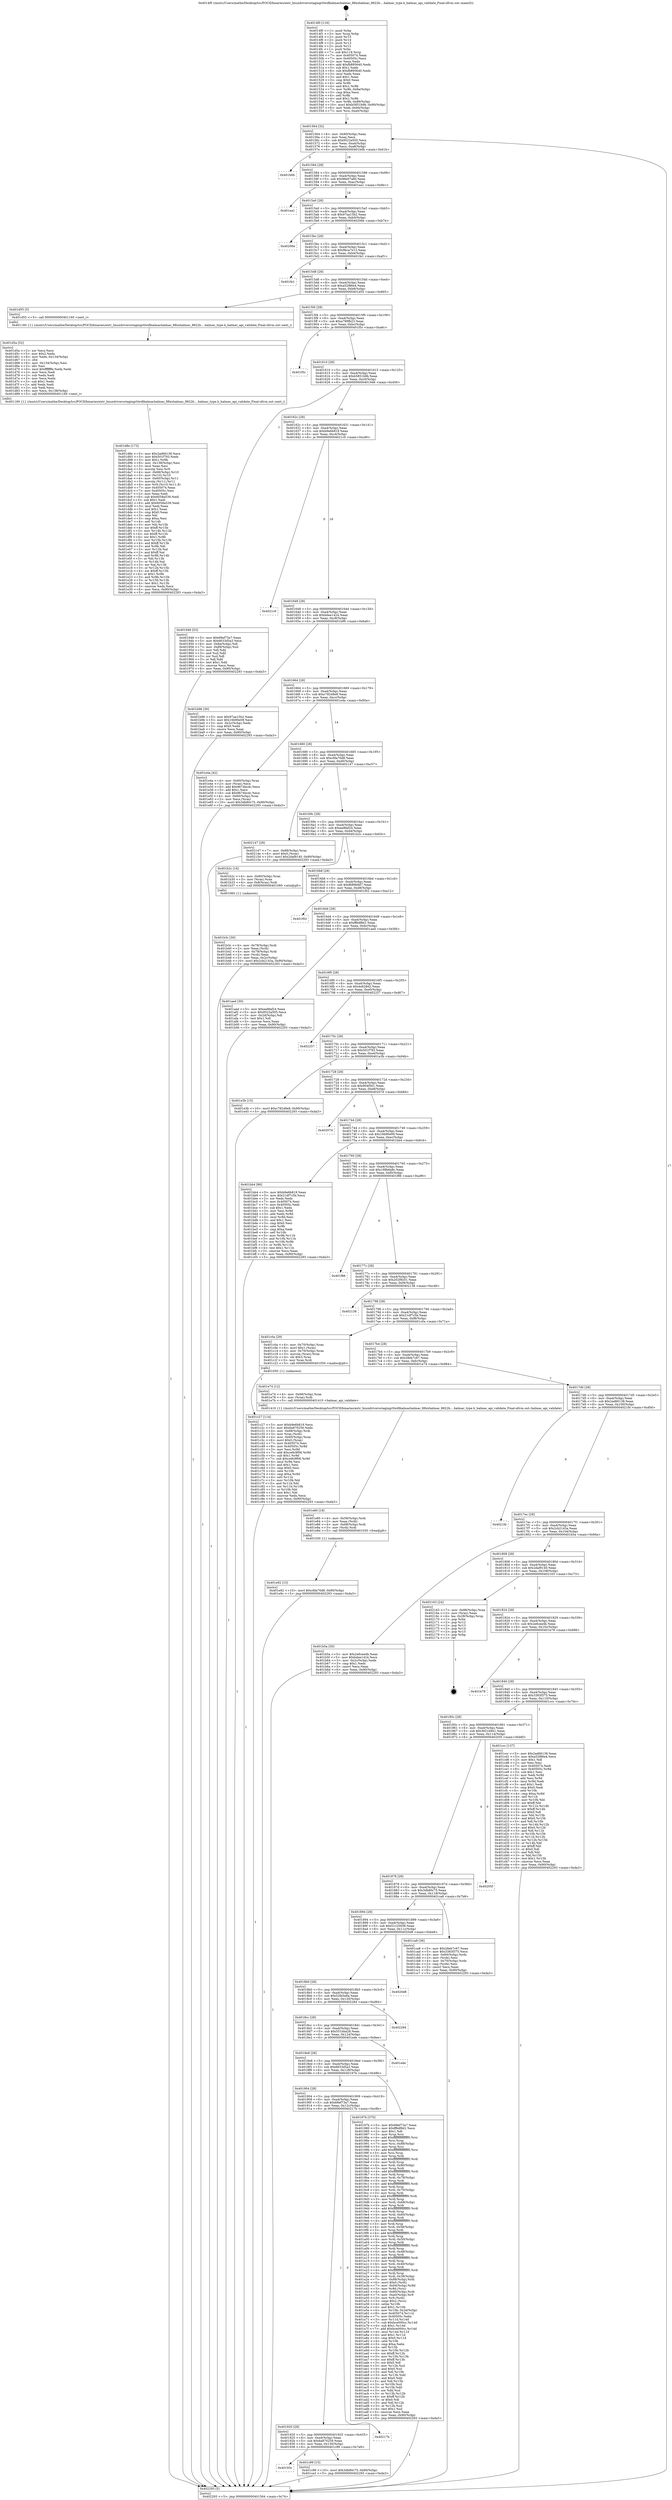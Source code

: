 digraph "0x4014f0" {
  label = "0x4014f0 (/mnt/c/Users/mathe/Desktop/tcc/POCII/binaries/extr_linuxdriversstagingrtlwifihalmachalmac_88xxhalmac_8822b....halmac_type.h_halmac_api_validate_Final-ollvm.out::main(0))"
  labelloc = "t"
  node[shape=record]

  Entry [label="",width=0.3,height=0.3,shape=circle,fillcolor=black,style=filled]
  "0x401564" [label="{
     0x401564 [32]\l
     | [instrs]\l
     &nbsp;&nbsp;0x401564 \<+6\>: mov -0x90(%rbp),%eax\l
     &nbsp;&nbsp;0x40156a \<+2\>: mov %eax,%ecx\l
     &nbsp;&nbsp;0x40156c \<+6\>: sub $0x9522a505,%ecx\l
     &nbsp;&nbsp;0x401572 \<+6\>: mov %eax,-0xa4(%rbp)\l
     &nbsp;&nbsp;0x401578 \<+6\>: mov %ecx,-0xa8(%rbp)\l
     &nbsp;&nbsp;0x40157e \<+6\>: je 0000000000401b0b \<main+0x61b\>\l
  }"]
  "0x401b0b" [label="{
     0x401b0b\l
  }", style=dashed]
  "0x401584" [label="{
     0x401584 [28]\l
     | [instrs]\l
     &nbsp;&nbsp;0x401584 \<+5\>: jmp 0000000000401589 \<main+0x99\>\l
     &nbsp;&nbsp;0x401589 \<+6\>: mov -0xa4(%rbp),%eax\l
     &nbsp;&nbsp;0x40158f \<+5\>: sub $0x96e07a60,%eax\l
     &nbsp;&nbsp;0x401594 \<+6\>: mov %eax,-0xac(%rbp)\l
     &nbsp;&nbsp;0x40159a \<+6\>: je 0000000000401ea1 \<main+0x9b1\>\l
  }"]
  Exit [label="",width=0.3,height=0.3,shape=circle,fillcolor=black,style=filled,peripheries=2]
  "0x401ea1" [label="{
     0x401ea1\l
  }", style=dashed]
  "0x4015a0" [label="{
     0x4015a0 [28]\l
     | [instrs]\l
     &nbsp;&nbsp;0x4015a0 \<+5\>: jmp 00000000004015a5 \<main+0xb5\>\l
     &nbsp;&nbsp;0x4015a5 \<+6\>: mov -0xa4(%rbp),%eax\l
     &nbsp;&nbsp;0x4015ab \<+5\>: sub $0x97aa15b2,%eax\l
     &nbsp;&nbsp;0x4015b0 \<+6\>: mov %eax,-0xb0(%rbp)\l
     &nbsp;&nbsp;0x4015b6 \<+6\>: je 000000000040206e \<main+0xb7e\>\l
  }"]
  "0x401e92" [label="{
     0x401e92 [15]\l
     | [instrs]\l
     &nbsp;&nbsp;0x401e92 \<+10\>: movl $0xcfda76d8,-0x90(%rbp)\l
     &nbsp;&nbsp;0x401e9c \<+5\>: jmp 0000000000402293 \<main+0xda3\>\l
  }"]
  "0x40206e" [label="{
     0x40206e\l
  }", style=dashed]
  "0x4015bc" [label="{
     0x4015bc [28]\l
     | [instrs]\l
     &nbsp;&nbsp;0x4015bc \<+5\>: jmp 00000000004015c1 \<main+0xd1\>\l
     &nbsp;&nbsp;0x4015c1 \<+6\>: mov -0xa4(%rbp),%eax\l
     &nbsp;&nbsp;0x4015c7 \<+5\>: sub $0x9bca7e13,%eax\l
     &nbsp;&nbsp;0x4015cc \<+6\>: mov %eax,-0xb4(%rbp)\l
     &nbsp;&nbsp;0x4015d2 \<+6\>: je 0000000000401fe1 \<main+0xaf1\>\l
  }"]
  "0x401e80" [label="{
     0x401e80 [18]\l
     | [instrs]\l
     &nbsp;&nbsp;0x401e80 \<+4\>: mov -0x58(%rbp),%rdi\l
     &nbsp;&nbsp;0x401e84 \<+2\>: mov %eax,(%rdi)\l
     &nbsp;&nbsp;0x401e86 \<+4\>: mov -0x68(%rbp),%rdi\l
     &nbsp;&nbsp;0x401e8a \<+3\>: mov (%rdi),%rdi\l
     &nbsp;&nbsp;0x401e8d \<+5\>: call 0000000000401030 \<free@plt\>\l
     | [calls]\l
     &nbsp;&nbsp;0x401030 \{1\} (unknown)\l
  }"]
  "0x401fe1" [label="{
     0x401fe1\l
  }", style=dashed]
  "0x4015d8" [label="{
     0x4015d8 [28]\l
     | [instrs]\l
     &nbsp;&nbsp;0x4015d8 \<+5\>: jmp 00000000004015dd \<main+0xed\>\l
     &nbsp;&nbsp;0x4015dd \<+6\>: mov -0xa4(%rbp),%eax\l
     &nbsp;&nbsp;0x4015e3 \<+5\>: sub $0xa52f86e4,%eax\l
     &nbsp;&nbsp;0x4015e8 \<+6\>: mov %eax,-0xb8(%rbp)\l
     &nbsp;&nbsp;0x4015ee \<+6\>: je 0000000000401d55 \<main+0x865\>\l
  }"]
  "0x401d8e" [label="{
     0x401d8e [173]\l
     | [instrs]\l
     &nbsp;&nbsp;0x401d8e \<+5\>: mov $0x2ad66138,%ecx\l
     &nbsp;&nbsp;0x401d93 \<+5\>: mov $0x501f793,%edx\l
     &nbsp;&nbsp;0x401d98 \<+3\>: mov $0x1,%r8b\l
     &nbsp;&nbsp;0x401d9b \<+6\>: mov -0x138(%rbp),%esi\l
     &nbsp;&nbsp;0x401da1 \<+3\>: imul %eax,%esi\l
     &nbsp;&nbsp;0x401da4 \<+3\>: movslq %esi,%r9\l
     &nbsp;&nbsp;0x401da7 \<+4\>: mov -0x68(%rbp),%r10\l
     &nbsp;&nbsp;0x401dab \<+3\>: mov (%r10),%r10\l
     &nbsp;&nbsp;0x401dae \<+4\>: mov -0x60(%rbp),%r11\l
     &nbsp;&nbsp;0x401db2 \<+3\>: movslq (%r11),%r11\l
     &nbsp;&nbsp;0x401db5 \<+4\>: mov %r9,(%r10,%r11,8)\l
     &nbsp;&nbsp;0x401db9 \<+7\>: mov 0x405074,%eax\l
     &nbsp;&nbsp;0x401dc0 \<+7\>: mov 0x40505c,%esi\l
     &nbsp;&nbsp;0x401dc7 \<+2\>: mov %eax,%edi\l
     &nbsp;&nbsp;0x401dc9 \<+6\>: sub $0x6058a539,%edi\l
     &nbsp;&nbsp;0x401dcf \<+3\>: sub $0x1,%edi\l
     &nbsp;&nbsp;0x401dd2 \<+6\>: add $0x6058a539,%edi\l
     &nbsp;&nbsp;0x401dd8 \<+3\>: imul %edi,%eax\l
     &nbsp;&nbsp;0x401ddb \<+3\>: and $0x1,%eax\l
     &nbsp;&nbsp;0x401dde \<+3\>: cmp $0x0,%eax\l
     &nbsp;&nbsp;0x401de1 \<+3\>: sete %bl\l
     &nbsp;&nbsp;0x401de4 \<+3\>: cmp $0xa,%esi\l
     &nbsp;&nbsp;0x401de7 \<+4\>: setl %r14b\l
     &nbsp;&nbsp;0x401deb \<+3\>: mov %bl,%r15b\l
     &nbsp;&nbsp;0x401dee \<+4\>: xor $0xff,%r15b\l
     &nbsp;&nbsp;0x401df2 \<+3\>: mov %r14b,%r12b\l
     &nbsp;&nbsp;0x401df5 \<+4\>: xor $0xff,%r12b\l
     &nbsp;&nbsp;0x401df9 \<+4\>: xor $0x1,%r8b\l
     &nbsp;&nbsp;0x401dfd \<+3\>: mov %r15b,%r13b\l
     &nbsp;&nbsp;0x401e00 \<+4\>: and $0xff,%r13b\l
     &nbsp;&nbsp;0x401e04 \<+3\>: and %r8b,%bl\l
     &nbsp;&nbsp;0x401e07 \<+3\>: mov %r12b,%al\l
     &nbsp;&nbsp;0x401e0a \<+2\>: and $0xff,%al\l
     &nbsp;&nbsp;0x401e0c \<+3\>: and %r8b,%r14b\l
     &nbsp;&nbsp;0x401e0f \<+3\>: or %bl,%r13b\l
     &nbsp;&nbsp;0x401e12 \<+3\>: or %r14b,%al\l
     &nbsp;&nbsp;0x401e15 \<+3\>: xor %al,%r13b\l
     &nbsp;&nbsp;0x401e18 \<+3\>: or %r12b,%r15b\l
     &nbsp;&nbsp;0x401e1b \<+4\>: xor $0xff,%r15b\l
     &nbsp;&nbsp;0x401e1f \<+4\>: or $0x1,%r8b\l
     &nbsp;&nbsp;0x401e23 \<+3\>: and %r8b,%r15b\l
     &nbsp;&nbsp;0x401e26 \<+3\>: or %r15b,%r13b\l
     &nbsp;&nbsp;0x401e29 \<+4\>: test $0x1,%r13b\l
     &nbsp;&nbsp;0x401e2d \<+3\>: cmovne %edx,%ecx\l
     &nbsp;&nbsp;0x401e30 \<+6\>: mov %ecx,-0x90(%rbp)\l
     &nbsp;&nbsp;0x401e36 \<+5\>: jmp 0000000000402293 \<main+0xda3\>\l
  }"]
  "0x401d55" [label="{
     0x401d55 [5]\l
     | [instrs]\l
     &nbsp;&nbsp;0x401d55 \<+5\>: call 0000000000401160 \<next_i\>\l
     | [calls]\l
     &nbsp;&nbsp;0x401160 \{1\} (/mnt/c/Users/mathe/Desktop/tcc/POCII/binaries/extr_linuxdriversstagingrtlwifihalmachalmac_88xxhalmac_8822b....halmac_type.h_halmac_api_validate_Final-ollvm.out::next_i)\l
  }"]
  "0x4015f4" [label="{
     0x4015f4 [28]\l
     | [instrs]\l
     &nbsp;&nbsp;0x4015f4 \<+5\>: jmp 00000000004015f9 \<main+0x109\>\l
     &nbsp;&nbsp;0x4015f9 \<+6\>: mov -0xa4(%rbp),%eax\l
     &nbsp;&nbsp;0x4015ff \<+5\>: sub $0xa799fb23,%eax\l
     &nbsp;&nbsp;0x401604 \<+6\>: mov %eax,-0xbc(%rbp)\l
     &nbsp;&nbsp;0x40160a \<+6\>: je 0000000000401f5c \<main+0xa6c\>\l
  }"]
  "0x401d5a" [label="{
     0x401d5a [52]\l
     | [instrs]\l
     &nbsp;&nbsp;0x401d5a \<+2\>: xor %ecx,%ecx\l
     &nbsp;&nbsp;0x401d5c \<+5\>: mov $0x2,%edx\l
     &nbsp;&nbsp;0x401d61 \<+6\>: mov %edx,-0x134(%rbp)\l
     &nbsp;&nbsp;0x401d67 \<+1\>: cltd\l
     &nbsp;&nbsp;0x401d68 \<+6\>: mov -0x134(%rbp),%esi\l
     &nbsp;&nbsp;0x401d6e \<+2\>: idiv %esi\l
     &nbsp;&nbsp;0x401d70 \<+6\>: imul $0xfffffffe,%edx,%edx\l
     &nbsp;&nbsp;0x401d76 \<+2\>: mov %ecx,%edi\l
     &nbsp;&nbsp;0x401d78 \<+2\>: sub %edx,%edi\l
     &nbsp;&nbsp;0x401d7a \<+2\>: mov %ecx,%edx\l
     &nbsp;&nbsp;0x401d7c \<+3\>: sub $0x1,%edx\l
     &nbsp;&nbsp;0x401d7f \<+2\>: add %edx,%edi\l
     &nbsp;&nbsp;0x401d81 \<+2\>: sub %edi,%ecx\l
     &nbsp;&nbsp;0x401d83 \<+6\>: mov %ecx,-0x138(%rbp)\l
     &nbsp;&nbsp;0x401d89 \<+5\>: call 0000000000401160 \<next_i\>\l
     | [calls]\l
     &nbsp;&nbsp;0x401160 \{1\} (/mnt/c/Users/mathe/Desktop/tcc/POCII/binaries/extr_linuxdriversstagingrtlwifihalmachalmac_88xxhalmac_8822b....halmac_type.h_halmac_api_validate_Final-ollvm.out::next_i)\l
  }"]
  "0x401f5c" [label="{
     0x401f5c\l
  }", style=dashed]
  "0x401610" [label="{
     0x401610 [28]\l
     | [instrs]\l
     &nbsp;&nbsp;0x401610 \<+5\>: jmp 0000000000401615 \<main+0x125\>\l
     &nbsp;&nbsp;0x401615 \<+6\>: mov -0xa4(%rbp),%eax\l
     &nbsp;&nbsp;0x40161b \<+5\>: sub $0xb5851b9b,%eax\l
     &nbsp;&nbsp;0x401620 \<+6\>: mov %eax,-0xc0(%rbp)\l
     &nbsp;&nbsp;0x401626 \<+6\>: je 0000000000401946 \<main+0x456\>\l
  }"]
  "0x40193c" [label="{
     0x40193c\l
  }", style=dashed]
  "0x401946" [label="{
     0x401946 [53]\l
     | [instrs]\l
     &nbsp;&nbsp;0x401946 \<+5\>: mov $0x68ef73a7,%eax\l
     &nbsp;&nbsp;0x40194b \<+5\>: mov $0x6633d5a3,%ecx\l
     &nbsp;&nbsp;0x401950 \<+6\>: mov -0x8a(%rbp),%dl\l
     &nbsp;&nbsp;0x401956 \<+7\>: mov -0x89(%rbp),%sil\l
     &nbsp;&nbsp;0x40195d \<+3\>: mov %dl,%dil\l
     &nbsp;&nbsp;0x401960 \<+3\>: and %sil,%dil\l
     &nbsp;&nbsp;0x401963 \<+3\>: xor %sil,%dl\l
     &nbsp;&nbsp;0x401966 \<+3\>: or %dl,%dil\l
     &nbsp;&nbsp;0x401969 \<+4\>: test $0x1,%dil\l
     &nbsp;&nbsp;0x40196d \<+3\>: cmovne %ecx,%eax\l
     &nbsp;&nbsp;0x401970 \<+6\>: mov %eax,-0x90(%rbp)\l
     &nbsp;&nbsp;0x401976 \<+5\>: jmp 0000000000402293 \<main+0xda3\>\l
  }"]
  "0x40162c" [label="{
     0x40162c [28]\l
     | [instrs]\l
     &nbsp;&nbsp;0x40162c \<+5\>: jmp 0000000000401631 \<main+0x141\>\l
     &nbsp;&nbsp;0x401631 \<+6\>: mov -0xa4(%rbp),%eax\l
     &nbsp;&nbsp;0x401637 \<+5\>: sub $0xb9e6b819,%eax\l
     &nbsp;&nbsp;0x40163c \<+6\>: mov %eax,-0xc4(%rbp)\l
     &nbsp;&nbsp;0x401642 \<+6\>: je 00000000004021c0 \<main+0xcd0\>\l
  }"]
  "0x402293" [label="{
     0x402293 [5]\l
     | [instrs]\l
     &nbsp;&nbsp;0x402293 \<+5\>: jmp 0000000000401564 \<main+0x74\>\l
  }"]
  "0x4014f0" [label="{
     0x4014f0 [116]\l
     | [instrs]\l
     &nbsp;&nbsp;0x4014f0 \<+1\>: push %rbp\l
     &nbsp;&nbsp;0x4014f1 \<+3\>: mov %rsp,%rbp\l
     &nbsp;&nbsp;0x4014f4 \<+2\>: push %r15\l
     &nbsp;&nbsp;0x4014f6 \<+2\>: push %r14\l
     &nbsp;&nbsp;0x4014f8 \<+2\>: push %r13\l
     &nbsp;&nbsp;0x4014fa \<+2\>: push %r12\l
     &nbsp;&nbsp;0x4014fc \<+1\>: push %rbx\l
     &nbsp;&nbsp;0x4014fd \<+7\>: sub $0x118,%rsp\l
     &nbsp;&nbsp;0x401504 \<+7\>: mov 0x405074,%eax\l
     &nbsp;&nbsp;0x40150b \<+7\>: mov 0x40505c,%ecx\l
     &nbsp;&nbsp;0x401512 \<+2\>: mov %eax,%edx\l
     &nbsp;&nbsp;0x401514 \<+6\>: add $0xfb895640,%edx\l
     &nbsp;&nbsp;0x40151a \<+3\>: sub $0x1,%edx\l
     &nbsp;&nbsp;0x40151d \<+6\>: sub $0xfb895640,%edx\l
     &nbsp;&nbsp;0x401523 \<+3\>: imul %edx,%eax\l
     &nbsp;&nbsp;0x401526 \<+3\>: and $0x1,%eax\l
     &nbsp;&nbsp;0x401529 \<+3\>: cmp $0x0,%eax\l
     &nbsp;&nbsp;0x40152c \<+4\>: sete %r8b\l
     &nbsp;&nbsp;0x401530 \<+4\>: and $0x1,%r8b\l
     &nbsp;&nbsp;0x401534 \<+7\>: mov %r8b,-0x8a(%rbp)\l
     &nbsp;&nbsp;0x40153b \<+3\>: cmp $0xa,%ecx\l
     &nbsp;&nbsp;0x40153e \<+4\>: setl %r8b\l
     &nbsp;&nbsp;0x401542 \<+4\>: and $0x1,%r8b\l
     &nbsp;&nbsp;0x401546 \<+7\>: mov %r8b,-0x89(%rbp)\l
     &nbsp;&nbsp;0x40154d \<+10\>: movl $0xb5851b9b,-0x90(%rbp)\l
     &nbsp;&nbsp;0x401557 \<+6\>: mov %edi,-0x94(%rbp)\l
     &nbsp;&nbsp;0x40155d \<+7\>: mov %rsi,-0xa0(%rbp)\l
  }"]
  "0x401c99" [label="{
     0x401c99 [15]\l
     | [instrs]\l
     &nbsp;&nbsp;0x401c99 \<+10\>: movl $0x3db80c75,-0x90(%rbp)\l
     &nbsp;&nbsp;0x401ca3 \<+5\>: jmp 0000000000402293 \<main+0xda3\>\l
  }"]
  "0x4021c0" [label="{
     0x4021c0\l
  }", style=dashed]
  "0x401648" [label="{
     0x401648 [28]\l
     | [instrs]\l
     &nbsp;&nbsp;0x401648 \<+5\>: jmp 000000000040164d \<main+0x15d\>\l
     &nbsp;&nbsp;0x40164d \<+6\>: mov -0xa4(%rbp),%eax\l
     &nbsp;&nbsp;0x401653 \<+5\>: sub $0xbdee1424,%eax\l
     &nbsp;&nbsp;0x401658 \<+6\>: mov %eax,-0xc8(%rbp)\l
     &nbsp;&nbsp;0x40165e \<+6\>: je 0000000000401b96 \<main+0x6a6\>\l
  }"]
  "0x401920" [label="{
     0x401920 [28]\l
     | [instrs]\l
     &nbsp;&nbsp;0x401920 \<+5\>: jmp 0000000000401925 \<main+0x435\>\l
     &nbsp;&nbsp;0x401925 \<+6\>: mov -0xa4(%rbp),%eax\l
     &nbsp;&nbsp;0x40192b \<+5\>: sub $0x6a870259,%eax\l
     &nbsp;&nbsp;0x401930 \<+6\>: mov %eax,-0x130(%rbp)\l
     &nbsp;&nbsp;0x401936 \<+6\>: je 0000000000401c99 \<main+0x7a9\>\l
  }"]
  "0x401b96" [label="{
     0x401b96 [30]\l
     | [instrs]\l
     &nbsp;&nbsp;0x401b96 \<+5\>: mov $0x97aa15b2,%eax\l
     &nbsp;&nbsp;0x401b9b \<+5\>: mov $0x16b90e09,%ecx\l
     &nbsp;&nbsp;0x401ba0 \<+3\>: mov -0x2c(%rbp),%edx\l
     &nbsp;&nbsp;0x401ba3 \<+3\>: cmp $0x0,%edx\l
     &nbsp;&nbsp;0x401ba6 \<+3\>: cmove %ecx,%eax\l
     &nbsp;&nbsp;0x401ba9 \<+6\>: mov %eax,-0x90(%rbp)\l
     &nbsp;&nbsp;0x401baf \<+5\>: jmp 0000000000402293 \<main+0xda3\>\l
  }"]
  "0x401664" [label="{
     0x401664 [28]\l
     | [instrs]\l
     &nbsp;&nbsp;0x401664 \<+5\>: jmp 0000000000401669 \<main+0x179\>\l
     &nbsp;&nbsp;0x401669 \<+6\>: mov -0xa4(%rbp),%eax\l
     &nbsp;&nbsp;0x40166f \<+5\>: sub $0xc78248e8,%eax\l
     &nbsp;&nbsp;0x401674 \<+6\>: mov %eax,-0xcc(%rbp)\l
     &nbsp;&nbsp;0x40167a \<+6\>: je 0000000000401e4a \<main+0x95a\>\l
  }"]
  "0x40217b" [label="{
     0x40217b\l
  }", style=dashed]
  "0x401e4a" [label="{
     0x401e4a [42]\l
     | [instrs]\l
     &nbsp;&nbsp;0x401e4a \<+4\>: mov -0x60(%rbp),%rax\l
     &nbsp;&nbsp;0x401e4e \<+2\>: mov (%rax),%ecx\l
     &nbsp;&nbsp;0x401e50 \<+6\>: add $0x9674bcdc,%ecx\l
     &nbsp;&nbsp;0x401e56 \<+3\>: add $0x1,%ecx\l
     &nbsp;&nbsp;0x401e59 \<+6\>: sub $0x9674bcdc,%ecx\l
     &nbsp;&nbsp;0x401e5f \<+4\>: mov -0x60(%rbp),%rax\l
     &nbsp;&nbsp;0x401e63 \<+2\>: mov %ecx,(%rax)\l
     &nbsp;&nbsp;0x401e65 \<+10\>: movl $0x3db80c75,-0x90(%rbp)\l
     &nbsp;&nbsp;0x401e6f \<+5\>: jmp 0000000000402293 \<main+0xda3\>\l
  }"]
  "0x401680" [label="{
     0x401680 [28]\l
     | [instrs]\l
     &nbsp;&nbsp;0x401680 \<+5\>: jmp 0000000000401685 \<main+0x195\>\l
     &nbsp;&nbsp;0x401685 \<+6\>: mov -0xa4(%rbp),%eax\l
     &nbsp;&nbsp;0x40168b \<+5\>: sub $0xcfda76d8,%eax\l
     &nbsp;&nbsp;0x401690 \<+6\>: mov %eax,-0xd0(%rbp)\l
     &nbsp;&nbsp;0x401696 \<+6\>: je 0000000000402147 \<main+0xc57\>\l
  }"]
  "0x401c27" [label="{
     0x401c27 [114]\l
     | [instrs]\l
     &nbsp;&nbsp;0x401c27 \<+5\>: mov $0xb9e6b819,%ecx\l
     &nbsp;&nbsp;0x401c2c \<+5\>: mov $0x6a870259,%edx\l
     &nbsp;&nbsp;0x401c31 \<+4\>: mov -0x68(%rbp),%rdi\l
     &nbsp;&nbsp;0x401c35 \<+3\>: mov %rax,(%rdi)\l
     &nbsp;&nbsp;0x401c38 \<+4\>: mov -0x60(%rbp),%rax\l
     &nbsp;&nbsp;0x401c3c \<+6\>: movl $0x0,(%rax)\l
     &nbsp;&nbsp;0x401c42 \<+7\>: mov 0x405074,%esi\l
     &nbsp;&nbsp;0x401c49 \<+8\>: mov 0x40505c,%r8d\l
     &nbsp;&nbsp;0x401c51 \<+3\>: mov %esi,%r9d\l
     &nbsp;&nbsp;0x401c54 \<+7\>: add $0xce9c9f06,%r9d\l
     &nbsp;&nbsp;0x401c5b \<+4\>: sub $0x1,%r9d\l
     &nbsp;&nbsp;0x401c5f \<+7\>: sub $0xce9c9f06,%r9d\l
     &nbsp;&nbsp;0x401c66 \<+4\>: imul %r9d,%esi\l
     &nbsp;&nbsp;0x401c6a \<+3\>: and $0x1,%esi\l
     &nbsp;&nbsp;0x401c6d \<+3\>: cmp $0x0,%esi\l
     &nbsp;&nbsp;0x401c70 \<+4\>: sete %r10b\l
     &nbsp;&nbsp;0x401c74 \<+4\>: cmp $0xa,%r8d\l
     &nbsp;&nbsp;0x401c78 \<+4\>: setl %r11b\l
     &nbsp;&nbsp;0x401c7c \<+3\>: mov %r10b,%bl\l
     &nbsp;&nbsp;0x401c7f \<+3\>: and %r11b,%bl\l
     &nbsp;&nbsp;0x401c82 \<+3\>: xor %r11b,%r10b\l
     &nbsp;&nbsp;0x401c85 \<+3\>: or %r10b,%bl\l
     &nbsp;&nbsp;0x401c88 \<+3\>: test $0x1,%bl\l
     &nbsp;&nbsp;0x401c8b \<+3\>: cmovne %edx,%ecx\l
     &nbsp;&nbsp;0x401c8e \<+6\>: mov %ecx,-0x90(%rbp)\l
     &nbsp;&nbsp;0x401c94 \<+5\>: jmp 0000000000402293 \<main+0xda3\>\l
  }"]
  "0x402147" [label="{
     0x402147 [28]\l
     | [instrs]\l
     &nbsp;&nbsp;0x402147 \<+7\>: mov -0x88(%rbp),%rax\l
     &nbsp;&nbsp;0x40214e \<+6\>: movl $0x0,(%rax)\l
     &nbsp;&nbsp;0x402154 \<+10\>: movl $0x2daf9140,-0x90(%rbp)\l
     &nbsp;&nbsp;0x40215e \<+5\>: jmp 0000000000402293 \<main+0xda3\>\l
  }"]
  "0x40169c" [label="{
     0x40169c [28]\l
     | [instrs]\l
     &nbsp;&nbsp;0x40169c \<+5\>: jmp 00000000004016a1 \<main+0x1b1\>\l
     &nbsp;&nbsp;0x4016a1 \<+6\>: mov -0xa4(%rbp),%eax\l
     &nbsp;&nbsp;0x4016a7 \<+5\>: sub $0xee8faf24,%eax\l
     &nbsp;&nbsp;0x4016ac \<+6\>: mov %eax,-0xd4(%rbp)\l
     &nbsp;&nbsp;0x4016b2 \<+6\>: je 0000000000401b2c \<main+0x63c\>\l
  }"]
  "0x401b3c" [label="{
     0x401b3c [30]\l
     | [instrs]\l
     &nbsp;&nbsp;0x401b3c \<+4\>: mov -0x78(%rbp),%rdi\l
     &nbsp;&nbsp;0x401b40 \<+2\>: mov %eax,(%rdi)\l
     &nbsp;&nbsp;0x401b42 \<+4\>: mov -0x78(%rbp),%rdi\l
     &nbsp;&nbsp;0x401b46 \<+2\>: mov (%rdi),%eax\l
     &nbsp;&nbsp;0x401b48 \<+3\>: mov %eax,-0x2c(%rbp)\l
     &nbsp;&nbsp;0x401b4b \<+10\>: movl $0x2cb2143a,-0x90(%rbp)\l
     &nbsp;&nbsp;0x401b55 \<+5\>: jmp 0000000000402293 \<main+0xda3\>\l
  }"]
  "0x401b2c" [label="{
     0x401b2c [16]\l
     | [instrs]\l
     &nbsp;&nbsp;0x401b2c \<+4\>: mov -0x80(%rbp),%rax\l
     &nbsp;&nbsp;0x401b30 \<+3\>: mov (%rax),%rax\l
     &nbsp;&nbsp;0x401b33 \<+4\>: mov 0x8(%rax),%rdi\l
     &nbsp;&nbsp;0x401b37 \<+5\>: call 0000000000401060 \<atoi@plt\>\l
     | [calls]\l
     &nbsp;&nbsp;0x401060 \{1\} (unknown)\l
  }"]
  "0x4016b8" [label="{
     0x4016b8 [28]\l
     | [instrs]\l
     &nbsp;&nbsp;0x4016b8 \<+5\>: jmp 00000000004016bd \<main+0x1cd\>\l
     &nbsp;&nbsp;0x4016bd \<+6\>: mov -0xa4(%rbp),%eax\l
     &nbsp;&nbsp;0x4016c3 \<+5\>: sub $0xf689b9d7,%eax\l
     &nbsp;&nbsp;0x4016c8 \<+6\>: mov %eax,-0xd8(%rbp)\l
     &nbsp;&nbsp;0x4016ce \<+6\>: je 0000000000401f02 \<main+0xa12\>\l
  }"]
  "0x401904" [label="{
     0x401904 [28]\l
     | [instrs]\l
     &nbsp;&nbsp;0x401904 \<+5\>: jmp 0000000000401909 \<main+0x419\>\l
     &nbsp;&nbsp;0x401909 \<+6\>: mov -0xa4(%rbp),%eax\l
     &nbsp;&nbsp;0x40190f \<+5\>: sub $0x68ef73a7,%eax\l
     &nbsp;&nbsp;0x401914 \<+6\>: mov %eax,-0x12c(%rbp)\l
     &nbsp;&nbsp;0x40191a \<+6\>: je 000000000040217b \<main+0xc8b\>\l
  }"]
  "0x401f02" [label="{
     0x401f02\l
  }", style=dashed]
  "0x4016d4" [label="{
     0x4016d4 [28]\l
     | [instrs]\l
     &nbsp;&nbsp;0x4016d4 \<+5\>: jmp 00000000004016d9 \<main+0x1e9\>\l
     &nbsp;&nbsp;0x4016d9 \<+6\>: mov -0xa4(%rbp),%eax\l
     &nbsp;&nbsp;0x4016df \<+5\>: sub $0xff6df8d1,%eax\l
     &nbsp;&nbsp;0x4016e4 \<+6\>: mov %eax,-0xdc(%rbp)\l
     &nbsp;&nbsp;0x4016ea \<+6\>: je 0000000000401aed \<main+0x5fd\>\l
  }"]
  "0x40197b" [label="{
     0x40197b [370]\l
     | [instrs]\l
     &nbsp;&nbsp;0x40197b \<+5\>: mov $0x68ef73a7,%eax\l
     &nbsp;&nbsp;0x401980 \<+5\>: mov $0xff6df8d1,%ecx\l
     &nbsp;&nbsp;0x401985 \<+2\>: mov $0x1,%dl\l
     &nbsp;&nbsp;0x401987 \<+3\>: mov %rsp,%rsi\l
     &nbsp;&nbsp;0x40198a \<+4\>: add $0xfffffffffffffff0,%rsi\l
     &nbsp;&nbsp;0x40198e \<+3\>: mov %rsi,%rsp\l
     &nbsp;&nbsp;0x401991 \<+7\>: mov %rsi,-0x88(%rbp)\l
     &nbsp;&nbsp;0x401998 \<+3\>: mov %rsp,%rsi\l
     &nbsp;&nbsp;0x40199b \<+4\>: add $0xfffffffffffffff0,%rsi\l
     &nbsp;&nbsp;0x40199f \<+3\>: mov %rsi,%rsp\l
     &nbsp;&nbsp;0x4019a2 \<+3\>: mov %rsp,%rdi\l
     &nbsp;&nbsp;0x4019a5 \<+4\>: add $0xfffffffffffffff0,%rdi\l
     &nbsp;&nbsp;0x4019a9 \<+3\>: mov %rdi,%rsp\l
     &nbsp;&nbsp;0x4019ac \<+4\>: mov %rdi,-0x80(%rbp)\l
     &nbsp;&nbsp;0x4019b0 \<+3\>: mov %rsp,%rdi\l
     &nbsp;&nbsp;0x4019b3 \<+4\>: add $0xfffffffffffffff0,%rdi\l
     &nbsp;&nbsp;0x4019b7 \<+3\>: mov %rdi,%rsp\l
     &nbsp;&nbsp;0x4019ba \<+4\>: mov %rdi,-0x78(%rbp)\l
     &nbsp;&nbsp;0x4019be \<+3\>: mov %rsp,%rdi\l
     &nbsp;&nbsp;0x4019c1 \<+4\>: add $0xfffffffffffffff0,%rdi\l
     &nbsp;&nbsp;0x4019c5 \<+3\>: mov %rdi,%rsp\l
     &nbsp;&nbsp;0x4019c8 \<+4\>: mov %rdi,-0x70(%rbp)\l
     &nbsp;&nbsp;0x4019cc \<+3\>: mov %rsp,%rdi\l
     &nbsp;&nbsp;0x4019cf \<+4\>: add $0xfffffffffffffff0,%rdi\l
     &nbsp;&nbsp;0x4019d3 \<+3\>: mov %rdi,%rsp\l
     &nbsp;&nbsp;0x4019d6 \<+4\>: mov %rdi,-0x68(%rbp)\l
     &nbsp;&nbsp;0x4019da \<+3\>: mov %rsp,%rdi\l
     &nbsp;&nbsp;0x4019dd \<+4\>: add $0xfffffffffffffff0,%rdi\l
     &nbsp;&nbsp;0x4019e1 \<+3\>: mov %rdi,%rsp\l
     &nbsp;&nbsp;0x4019e4 \<+4\>: mov %rdi,-0x60(%rbp)\l
     &nbsp;&nbsp;0x4019e8 \<+3\>: mov %rsp,%rdi\l
     &nbsp;&nbsp;0x4019eb \<+4\>: add $0xfffffffffffffff0,%rdi\l
     &nbsp;&nbsp;0x4019ef \<+3\>: mov %rdi,%rsp\l
     &nbsp;&nbsp;0x4019f2 \<+4\>: mov %rdi,-0x58(%rbp)\l
     &nbsp;&nbsp;0x4019f6 \<+3\>: mov %rsp,%rdi\l
     &nbsp;&nbsp;0x4019f9 \<+4\>: add $0xfffffffffffffff0,%rdi\l
     &nbsp;&nbsp;0x4019fd \<+3\>: mov %rdi,%rsp\l
     &nbsp;&nbsp;0x401a00 \<+4\>: mov %rdi,-0x50(%rbp)\l
     &nbsp;&nbsp;0x401a04 \<+3\>: mov %rsp,%rdi\l
     &nbsp;&nbsp;0x401a07 \<+4\>: add $0xfffffffffffffff0,%rdi\l
     &nbsp;&nbsp;0x401a0b \<+3\>: mov %rdi,%rsp\l
     &nbsp;&nbsp;0x401a0e \<+4\>: mov %rdi,-0x48(%rbp)\l
     &nbsp;&nbsp;0x401a12 \<+3\>: mov %rsp,%rdi\l
     &nbsp;&nbsp;0x401a15 \<+4\>: add $0xfffffffffffffff0,%rdi\l
     &nbsp;&nbsp;0x401a19 \<+3\>: mov %rdi,%rsp\l
     &nbsp;&nbsp;0x401a1c \<+4\>: mov %rdi,-0x40(%rbp)\l
     &nbsp;&nbsp;0x401a20 \<+3\>: mov %rsp,%rdi\l
     &nbsp;&nbsp;0x401a23 \<+4\>: add $0xfffffffffffffff0,%rdi\l
     &nbsp;&nbsp;0x401a27 \<+3\>: mov %rdi,%rsp\l
     &nbsp;&nbsp;0x401a2a \<+4\>: mov %rdi,-0x38(%rbp)\l
     &nbsp;&nbsp;0x401a2e \<+7\>: mov -0x88(%rbp),%rdi\l
     &nbsp;&nbsp;0x401a35 \<+6\>: movl $0x0,(%rdi)\l
     &nbsp;&nbsp;0x401a3b \<+7\>: mov -0x94(%rbp),%r8d\l
     &nbsp;&nbsp;0x401a42 \<+3\>: mov %r8d,(%rsi)\l
     &nbsp;&nbsp;0x401a45 \<+4\>: mov -0x80(%rbp),%rdi\l
     &nbsp;&nbsp;0x401a49 \<+7\>: mov -0xa0(%rbp),%r9\l
     &nbsp;&nbsp;0x401a50 \<+3\>: mov %r9,(%rdi)\l
     &nbsp;&nbsp;0x401a53 \<+3\>: cmpl $0x2,(%rsi)\l
     &nbsp;&nbsp;0x401a56 \<+4\>: setne %r10b\l
     &nbsp;&nbsp;0x401a5a \<+4\>: and $0x1,%r10b\l
     &nbsp;&nbsp;0x401a5e \<+4\>: mov %r10b,-0x2d(%rbp)\l
     &nbsp;&nbsp;0x401a62 \<+8\>: mov 0x405074,%r11d\l
     &nbsp;&nbsp;0x401a6a \<+7\>: mov 0x40505c,%ebx\l
     &nbsp;&nbsp;0x401a71 \<+3\>: mov %r11d,%r14d\l
     &nbsp;&nbsp;0x401a74 \<+7\>: sub $0xbce000cc,%r14d\l
     &nbsp;&nbsp;0x401a7b \<+4\>: sub $0x1,%r14d\l
     &nbsp;&nbsp;0x401a7f \<+7\>: add $0xbce000cc,%r14d\l
     &nbsp;&nbsp;0x401a86 \<+4\>: imul %r14d,%r11d\l
     &nbsp;&nbsp;0x401a8a \<+4\>: and $0x1,%r11d\l
     &nbsp;&nbsp;0x401a8e \<+4\>: cmp $0x0,%r11d\l
     &nbsp;&nbsp;0x401a92 \<+4\>: sete %r10b\l
     &nbsp;&nbsp;0x401a96 \<+3\>: cmp $0xa,%ebx\l
     &nbsp;&nbsp;0x401a99 \<+4\>: setl %r15b\l
     &nbsp;&nbsp;0x401a9d \<+3\>: mov %r10b,%r12b\l
     &nbsp;&nbsp;0x401aa0 \<+4\>: xor $0xff,%r12b\l
     &nbsp;&nbsp;0x401aa4 \<+3\>: mov %r15b,%r13b\l
     &nbsp;&nbsp;0x401aa7 \<+4\>: xor $0xff,%r13b\l
     &nbsp;&nbsp;0x401aab \<+3\>: xor $0x0,%dl\l
     &nbsp;&nbsp;0x401aae \<+3\>: mov %r12b,%sil\l
     &nbsp;&nbsp;0x401ab1 \<+4\>: and $0x0,%sil\l
     &nbsp;&nbsp;0x401ab5 \<+3\>: and %dl,%r10b\l
     &nbsp;&nbsp;0x401ab8 \<+3\>: mov %r13b,%dil\l
     &nbsp;&nbsp;0x401abb \<+4\>: and $0x0,%dil\l
     &nbsp;&nbsp;0x401abf \<+3\>: and %dl,%r15b\l
     &nbsp;&nbsp;0x401ac2 \<+3\>: or %r10b,%sil\l
     &nbsp;&nbsp;0x401ac5 \<+3\>: or %r15b,%dil\l
     &nbsp;&nbsp;0x401ac8 \<+3\>: xor %dil,%sil\l
     &nbsp;&nbsp;0x401acb \<+3\>: or %r13b,%r12b\l
     &nbsp;&nbsp;0x401ace \<+4\>: xor $0xff,%r12b\l
     &nbsp;&nbsp;0x401ad2 \<+3\>: or $0x0,%dl\l
     &nbsp;&nbsp;0x401ad5 \<+3\>: and %dl,%r12b\l
     &nbsp;&nbsp;0x401ad8 \<+3\>: or %r12b,%sil\l
     &nbsp;&nbsp;0x401adb \<+4\>: test $0x1,%sil\l
     &nbsp;&nbsp;0x401adf \<+3\>: cmovne %ecx,%eax\l
     &nbsp;&nbsp;0x401ae2 \<+6\>: mov %eax,-0x90(%rbp)\l
     &nbsp;&nbsp;0x401ae8 \<+5\>: jmp 0000000000402293 \<main+0xda3\>\l
  }"]
  "0x401aed" [label="{
     0x401aed [30]\l
     | [instrs]\l
     &nbsp;&nbsp;0x401aed \<+5\>: mov $0xee8faf24,%eax\l
     &nbsp;&nbsp;0x401af2 \<+5\>: mov $0x9522a505,%ecx\l
     &nbsp;&nbsp;0x401af7 \<+3\>: mov -0x2d(%rbp),%dl\l
     &nbsp;&nbsp;0x401afa \<+3\>: test $0x1,%dl\l
     &nbsp;&nbsp;0x401afd \<+3\>: cmovne %ecx,%eax\l
     &nbsp;&nbsp;0x401b00 \<+6\>: mov %eax,-0x90(%rbp)\l
     &nbsp;&nbsp;0x401b06 \<+5\>: jmp 0000000000402293 \<main+0xda3\>\l
  }"]
  "0x4016f0" [label="{
     0x4016f0 [28]\l
     | [instrs]\l
     &nbsp;&nbsp;0x4016f0 \<+5\>: jmp 00000000004016f5 \<main+0x205\>\l
     &nbsp;&nbsp;0x4016f5 \<+6\>: mov -0xa4(%rbp),%eax\l
     &nbsp;&nbsp;0x4016fb \<+5\>: sub $0x4e628d2,%eax\l
     &nbsp;&nbsp;0x401700 \<+6\>: mov %eax,-0xe0(%rbp)\l
     &nbsp;&nbsp;0x401706 \<+6\>: je 0000000000402257 \<main+0xd67\>\l
  }"]
  "0x4018e8" [label="{
     0x4018e8 [28]\l
     | [instrs]\l
     &nbsp;&nbsp;0x4018e8 \<+5\>: jmp 00000000004018ed \<main+0x3fd\>\l
     &nbsp;&nbsp;0x4018ed \<+6\>: mov -0xa4(%rbp),%eax\l
     &nbsp;&nbsp;0x4018f3 \<+5\>: sub $0x6633d5a3,%eax\l
     &nbsp;&nbsp;0x4018f8 \<+6\>: mov %eax,-0x128(%rbp)\l
     &nbsp;&nbsp;0x4018fe \<+6\>: je 000000000040197b \<main+0x48b\>\l
  }"]
  "0x402257" [label="{
     0x402257\l
  }", style=dashed]
  "0x40170c" [label="{
     0x40170c [28]\l
     | [instrs]\l
     &nbsp;&nbsp;0x40170c \<+5\>: jmp 0000000000401711 \<main+0x221\>\l
     &nbsp;&nbsp;0x401711 \<+6\>: mov -0xa4(%rbp),%eax\l
     &nbsp;&nbsp;0x401717 \<+5\>: sub $0x501f793,%eax\l
     &nbsp;&nbsp;0x40171c \<+6\>: mov %eax,-0xe4(%rbp)\l
     &nbsp;&nbsp;0x401722 \<+6\>: je 0000000000401e3b \<main+0x94b\>\l
  }"]
  "0x401ede" [label="{
     0x401ede\l
  }", style=dashed]
  "0x401e3b" [label="{
     0x401e3b [15]\l
     | [instrs]\l
     &nbsp;&nbsp;0x401e3b \<+10\>: movl $0xc78248e8,-0x90(%rbp)\l
     &nbsp;&nbsp;0x401e45 \<+5\>: jmp 0000000000402293 \<main+0xda3\>\l
  }"]
  "0x401728" [label="{
     0x401728 [28]\l
     | [instrs]\l
     &nbsp;&nbsp;0x401728 \<+5\>: jmp 000000000040172d \<main+0x23d\>\l
     &nbsp;&nbsp;0x40172d \<+6\>: mov -0xa4(%rbp),%eax\l
     &nbsp;&nbsp;0x401733 \<+5\>: sub $0x904f501,%eax\l
     &nbsp;&nbsp;0x401738 \<+6\>: mov %eax,-0xe8(%rbp)\l
     &nbsp;&nbsp;0x40173e \<+6\>: je 000000000040207d \<main+0xb8d\>\l
  }"]
  "0x4018cc" [label="{
     0x4018cc [28]\l
     | [instrs]\l
     &nbsp;&nbsp;0x4018cc \<+5\>: jmp 00000000004018d1 \<main+0x3e1\>\l
     &nbsp;&nbsp;0x4018d1 \<+6\>: mov -0xa4(%rbp),%eax\l
     &nbsp;&nbsp;0x4018d7 \<+5\>: sub $0x551bba28,%eax\l
     &nbsp;&nbsp;0x4018dc \<+6\>: mov %eax,-0x124(%rbp)\l
     &nbsp;&nbsp;0x4018e2 \<+6\>: je 0000000000401ede \<main+0x9ee\>\l
  }"]
  "0x40207d" [label="{
     0x40207d\l
  }", style=dashed]
  "0x401744" [label="{
     0x401744 [28]\l
     | [instrs]\l
     &nbsp;&nbsp;0x401744 \<+5\>: jmp 0000000000401749 \<main+0x259\>\l
     &nbsp;&nbsp;0x401749 \<+6\>: mov -0xa4(%rbp),%eax\l
     &nbsp;&nbsp;0x40174f \<+5\>: sub $0x16b90e09,%eax\l
     &nbsp;&nbsp;0x401754 \<+6\>: mov %eax,-0xec(%rbp)\l
     &nbsp;&nbsp;0x40175a \<+6\>: je 0000000000401bb4 \<main+0x6c4\>\l
  }"]
  "0x402284" [label="{
     0x402284\l
  }", style=dashed]
  "0x401bb4" [label="{
     0x401bb4 [86]\l
     | [instrs]\l
     &nbsp;&nbsp;0x401bb4 \<+5\>: mov $0xb9e6b819,%eax\l
     &nbsp;&nbsp;0x401bb9 \<+5\>: mov $0x21df7c5b,%ecx\l
     &nbsp;&nbsp;0x401bbe \<+2\>: xor %edx,%edx\l
     &nbsp;&nbsp;0x401bc0 \<+7\>: mov 0x405074,%esi\l
     &nbsp;&nbsp;0x401bc7 \<+7\>: mov 0x40505c,%edi\l
     &nbsp;&nbsp;0x401bce \<+3\>: sub $0x1,%edx\l
     &nbsp;&nbsp;0x401bd1 \<+3\>: mov %esi,%r8d\l
     &nbsp;&nbsp;0x401bd4 \<+3\>: add %edx,%r8d\l
     &nbsp;&nbsp;0x401bd7 \<+4\>: imul %r8d,%esi\l
     &nbsp;&nbsp;0x401bdb \<+3\>: and $0x1,%esi\l
     &nbsp;&nbsp;0x401bde \<+3\>: cmp $0x0,%esi\l
     &nbsp;&nbsp;0x401be1 \<+4\>: sete %r9b\l
     &nbsp;&nbsp;0x401be5 \<+3\>: cmp $0xa,%edi\l
     &nbsp;&nbsp;0x401be8 \<+4\>: setl %r10b\l
     &nbsp;&nbsp;0x401bec \<+3\>: mov %r9b,%r11b\l
     &nbsp;&nbsp;0x401bef \<+3\>: and %r10b,%r11b\l
     &nbsp;&nbsp;0x401bf2 \<+3\>: xor %r10b,%r9b\l
     &nbsp;&nbsp;0x401bf5 \<+3\>: or %r9b,%r11b\l
     &nbsp;&nbsp;0x401bf8 \<+4\>: test $0x1,%r11b\l
     &nbsp;&nbsp;0x401bfc \<+3\>: cmovne %ecx,%eax\l
     &nbsp;&nbsp;0x401bff \<+6\>: mov %eax,-0x90(%rbp)\l
     &nbsp;&nbsp;0x401c05 \<+5\>: jmp 0000000000402293 \<main+0xda3\>\l
  }"]
  "0x401760" [label="{
     0x401760 [28]\l
     | [instrs]\l
     &nbsp;&nbsp;0x401760 \<+5\>: jmp 0000000000401765 \<main+0x275\>\l
     &nbsp;&nbsp;0x401765 \<+6\>: mov -0xa4(%rbp),%eax\l
     &nbsp;&nbsp;0x40176b \<+5\>: sub $0x198b6a8c,%eax\l
     &nbsp;&nbsp;0x401770 \<+6\>: mov %eax,-0xf0(%rbp)\l
     &nbsp;&nbsp;0x401776 \<+6\>: je 0000000000401f86 \<main+0xa96\>\l
  }"]
  "0x4018b0" [label="{
     0x4018b0 [28]\l
     | [instrs]\l
     &nbsp;&nbsp;0x4018b0 \<+5\>: jmp 00000000004018b5 \<main+0x3c5\>\l
     &nbsp;&nbsp;0x4018b5 \<+6\>: mov -0xa4(%rbp),%eax\l
     &nbsp;&nbsp;0x4018bb \<+5\>: sub $0x52fe5e6a,%eax\l
     &nbsp;&nbsp;0x4018c0 \<+6\>: mov %eax,-0x120(%rbp)\l
     &nbsp;&nbsp;0x4018c6 \<+6\>: je 0000000000402284 \<main+0xd94\>\l
  }"]
  "0x401f86" [label="{
     0x401f86\l
  }", style=dashed]
  "0x40177c" [label="{
     0x40177c [28]\l
     | [instrs]\l
     &nbsp;&nbsp;0x40177c \<+5\>: jmp 0000000000401781 \<main+0x291\>\l
     &nbsp;&nbsp;0x401781 \<+6\>: mov -0xa4(%rbp),%eax\l
     &nbsp;&nbsp;0x401787 \<+5\>: sub $0x202f9201,%eax\l
     &nbsp;&nbsp;0x40178c \<+6\>: mov %eax,-0xf4(%rbp)\l
     &nbsp;&nbsp;0x401792 \<+6\>: je 0000000000402138 \<main+0xc48\>\l
  }"]
  "0x4020d8" [label="{
     0x4020d8\l
  }", style=dashed]
  "0x402138" [label="{
     0x402138\l
  }", style=dashed]
  "0x401798" [label="{
     0x401798 [28]\l
     | [instrs]\l
     &nbsp;&nbsp;0x401798 \<+5\>: jmp 000000000040179d \<main+0x2ad\>\l
     &nbsp;&nbsp;0x40179d \<+6\>: mov -0xa4(%rbp),%eax\l
     &nbsp;&nbsp;0x4017a3 \<+5\>: sub $0x21df7c5b,%eax\l
     &nbsp;&nbsp;0x4017a8 \<+6\>: mov %eax,-0xf8(%rbp)\l
     &nbsp;&nbsp;0x4017ae \<+6\>: je 0000000000401c0a \<main+0x71a\>\l
  }"]
  "0x401894" [label="{
     0x401894 [28]\l
     | [instrs]\l
     &nbsp;&nbsp;0x401894 \<+5\>: jmp 0000000000401899 \<main+0x3a9\>\l
     &nbsp;&nbsp;0x401899 \<+6\>: mov -0xa4(%rbp),%eax\l
     &nbsp;&nbsp;0x40189f \<+5\>: sub $0x51c25938,%eax\l
     &nbsp;&nbsp;0x4018a4 \<+6\>: mov %eax,-0x11c(%rbp)\l
     &nbsp;&nbsp;0x4018aa \<+6\>: je 00000000004020d8 \<main+0xbe8\>\l
  }"]
  "0x401c0a" [label="{
     0x401c0a [29]\l
     | [instrs]\l
     &nbsp;&nbsp;0x401c0a \<+4\>: mov -0x70(%rbp),%rax\l
     &nbsp;&nbsp;0x401c0e \<+6\>: movl $0x1,(%rax)\l
     &nbsp;&nbsp;0x401c14 \<+4\>: mov -0x70(%rbp),%rax\l
     &nbsp;&nbsp;0x401c18 \<+3\>: movslq (%rax),%rax\l
     &nbsp;&nbsp;0x401c1b \<+4\>: shl $0x3,%rax\l
     &nbsp;&nbsp;0x401c1f \<+3\>: mov %rax,%rdi\l
     &nbsp;&nbsp;0x401c22 \<+5\>: call 0000000000401050 \<malloc@plt\>\l
     | [calls]\l
     &nbsp;&nbsp;0x401050 \{1\} (unknown)\l
  }"]
  "0x4017b4" [label="{
     0x4017b4 [28]\l
     | [instrs]\l
     &nbsp;&nbsp;0x4017b4 \<+5\>: jmp 00000000004017b9 \<main+0x2c9\>\l
     &nbsp;&nbsp;0x4017b9 \<+6\>: mov -0xa4(%rbp),%eax\l
     &nbsp;&nbsp;0x4017bf \<+5\>: sub $0x28eb7c67,%eax\l
     &nbsp;&nbsp;0x4017c4 \<+6\>: mov %eax,-0xfc(%rbp)\l
     &nbsp;&nbsp;0x4017ca \<+6\>: je 0000000000401e74 \<main+0x984\>\l
  }"]
  "0x401ca8" [label="{
     0x401ca8 [36]\l
     | [instrs]\l
     &nbsp;&nbsp;0x401ca8 \<+5\>: mov $0x28eb7c67,%eax\l
     &nbsp;&nbsp;0x401cad \<+5\>: mov $0x3383f375,%ecx\l
     &nbsp;&nbsp;0x401cb2 \<+4\>: mov -0x60(%rbp),%rdx\l
     &nbsp;&nbsp;0x401cb6 \<+2\>: mov (%rdx),%esi\l
     &nbsp;&nbsp;0x401cb8 \<+4\>: mov -0x70(%rbp),%rdx\l
     &nbsp;&nbsp;0x401cbc \<+2\>: cmp (%rdx),%esi\l
     &nbsp;&nbsp;0x401cbe \<+3\>: cmovl %ecx,%eax\l
     &nbsp;&nbsp;0x401cc1 \<+6\>: mov %eax,-0x90(%rbp)\l
     &nbsp;&nbsp;0x401cc7 \<+5\>: jmp 0000000000402293 \<main+0xda3\>\l
  }"]
  "0x401e74" [label="{
     0x401e74 [12]\l
     | [instrs]\l
     &nbsp;&nbsp;0x401e74 \<+4\>: mov -0x68(%rbp),%rax\l
     &nbsp;&nbsp;0x401e78 \<+3\>: mov (%rax),%rdi\l
     &nbsp;&nbsp;0x401e7b \<+5\>: call 0000000000401410 \<halmac_api_validate\>\l
     | [calls]\l
     &nbsp;&nbsp;0x401410 \{1\} (/mnt/c/Users/mathe/Desktop/tcc/POCII/binaries/extr_linuxdriversstagingrtlwifihalmachalmac_88xxhalmac_8822b....halmac_type.h_halmac_api_validate_Final-ollvm.out::halmac_api_validate)\l
  }"]
  "0x4017d0" [label="{
     0x4017d0 [28]\l
     | [instrs]\l
     &nbsp;&nbsp;0x4017d0 \<+5\>: jmp 00000000004017d5 \<main+0x2e5\>\l
     &nbsp;&nbsp;0x4017d5 \<+6\>: mov -0xa4(%rbp),%eax\l
     &nbsp;&nbsp;0x4017db \<+5\>: sub $0x2ad66138,%eax\l
     &nbsp;&nbsp;0x4017e0 \<+6\>: mov %eax,-0x100(%rbp)\l
     &nbsp;&nbsp;0x4017e6 \<+6\>: je 00000000004021fd \<main+0xd0d\>\l
  }"]
  "0x401878" [label="{
     0x401878 [28]\l
     | [instrs]\l
     &nbsp;&nbsp;0x401878 \<+5\>: jmp 000000000040187d \<main+0x38d\>\l
     &nbsp;&nbsp;0x40187d \<+6\>: mov -0xa4(%rbp),%eax\l
     &nbsp;&nbsp;0x401883 \<+5\>: sub $0x3db80c75,%eax\l
     &nbsp;&nbsp;0x401888 \<+6\>: mov %eax,-0x118(%rbp)\l
     &nbsp;&nbsp;0x40188e \<+6\>: je 0000000000401ca8 \<main+0x7b8\>\l
  }"]
  "0x4021fd" [label="{
     0x4021fd\l
  }", style=dashed]
  "0x4017ec" [label="{
     0x4017ec [28]\l
     | [instrs]\l
     &nbsp;&nbsp;0x4017ec \<+5\>: jmp 00000000004017f1 \<main+0x301\>\l
     &nbsp;&nbsp;0x4017f1 \<+6\>: mov -0xa4(%rbp),%eax\l
     &nbsp;&nbsp;0x4017f7 \<+5\>: sub $0x2cb2143a,%eax\l
     &nbsp;&nbsp;0x4017fc \<+6\>: mov %eax,-0x104(%rbp)\l
     &nbsp;&nbsp;0x401802 \<+6\>: je 0000000000401b5a \<main+0x66a\>\l
  }"]
  "0x40205f" [label="{
     0x40205f\l
  }", style=dashed]
  "0x401b5a" [label="{
     0x401b5a [30]\l
     | [instrs]\l
     &nbsp;&nbsp;0x401b5a \<+5\>: mov $0x2e6cee4b,%eax\l
     &nbsp;&nbsp;0x401b5f \<+5\>: mov $0xbdee1424,%ecx\l
     &nbsp;&nbsp;0x401b64 \<+3\>: mov -0x2c(%rbp),%edx\l
     &nbsp;&nbsp;0x401b67 \<+3\>: cmp $0x1,%edx\l
     &nbsp;&nbsp;0x401b6a \<+3\>: cmovl %ecx,%eax\l
     &nbsp;&nbsp;0x401b6d \<+6\>: mov %eax,-0x90(%rbp)\l
     &nbsp;&nbsp;0x401b73 \<+5\>: jmp 0000000000402293 \<main+0xda3\>\l
  }"]
  "0x401808" [label="{
     0x401808 [28]\l
     | [instrs]\l
     &nbsp;&nbsp;0x401808 \<+5\>: jmp 000000000040180d \<main+0x31d\>\l
     &nbsp;&nbsp;0x40180d \<+6\>: mov -0xa4(%rbp),%eax\l
     &nbsp;&nbsp;0x401813 \<+5\>: sub $0x2daf9140,%eax\l
     &nbsp;&nbsp;0x401818 \<+6\>: mov %eax,-0x108(%rbp)\l
     &nbsp;&nbsp;0x40181e \<+6\>: je 0000000000402163 \<main+0xc73\>\l
  }"]
  "0x40185c" [label="{
     0x40185c [28]\l
     | [instrs]\l
     &nbsp;&nbsp;0x40185c \<+5\>: jmp 0000000000401861 \<main+0x371\>\l
     &nbsp;&nbsp;0x401861 \<+6\>: mov -0xa4(%rbp),%eax\l
     &nbsp;&nbsp;0x401867 \<+5\>: sub $0x3921b841,%eax\l
     &nbsp;&nbsp;0x40186c \<+6\>: mov %eax,-0x114(%rbp)\l
     &nbsp;&nbsp;0x401872 \<+6\>: je 000000000040205f \<main+0xb6f\>\l
  }"]
  "0x402163" [label="{
     0x402163 [24]\l
     | [instrs]\l
     &nbsp;&nbsp;0x402163 \<+7\>: mov -0x88(%rbp),%rax\l
     &nbsp;&nbsp;0x40216a \<+2\>: mov (%rax),%eax\l
     &nbsp;&nbsp;0x40216c \<+4\>: lea -0x28(%rbp),%rsp\l
     &nbsp;&nbsp;0x402170 \<+1\>: pop %rbx\l
     &nbsp;&nbsp;0x402171 \<+2\>: pop %r12\l
     &nbsp;&nbsp;0x402173 \<+2\>: pop %r13\l
     &nbsp;&nbsp;0x402175 \<+2\>: pop %r14\l
     &nbsp;&nbsp;0x402177 \<+2\>: pop %r15\l
     &nbsp;&nbsp;0x402179 \<+1\>: pop %rbp\l
     &nbsp;&nbsp;0x40217a \<+1\>: ret\l
  }"]
  "0x401824" [label="{
     0x401824 [28]\l
     | [instrs]\l
     &nbsp;&nbsp;0x401824 \<+5\>: jmp 0000000000401829 \<main+0x339\>\l
     &nbsp;&nbsp;0x401829 \<+6\>: mov -0xa4(%rbp),%eax\l
     &nbsp;&nbsp;0x40182f \<+5\>: sub $0x2e6cee4b,%eax\l
     &nbsp;&nbsp;0x401834 \<+6\>: mov %eax,-0x10c(%rbp)\l
     &nbsp;&nbsp;0x40183a \<+6\>: je 0000000000401b78 \<main+0x688\>\l
  }"]
  "0x401ccc" [label="{
     0x401ccc [137]\l
     | [instrs]\l
     &nbsp;&nbsp;0x401ccc \<+5\>: mov $0x2ad66138,%eax\l
     &nbsp;&nbsp;0x401cd1 \<+5\>: mov $0xa52f86e4,%ecx\l
     &nbsp;&nbsp;0x401cd6 \<+2\>: mov $0x1,%dl\l
     &nbsp;&nbsp;0x401cd8 \<+2\>: xor %esi,%esi\l
     &nbsp;&nbsp;0x401cda \<+7\>: mov 0x405074,%edi\l
     &nbsp;&nbsp;0x401ce1 \<+8\>: mov 0x40505c,%r8d\l
     &nbsp;&nbsp;0x401ce9 \<+3\>: sub $0x1,%esi\l
     &nbsp;&nbsp;0x401cec \<+3\>: mov %edi,%r9d\l
     &nbsp;&nbsp;0x401cef \<+3\>: add %esi,%r9d\l
     &nbsp;&nbsp;0x401cf2 \<+4\>: imul %r9d,%edi\l
     &nbsp;&nbsp;0x401cf6 \<+3\>: and $0x1,%edi\l
     &nbsp;&nbsp;0x401cf9 \<+3\>: cmp $0x0,%edi\l
     &nbsp;&nbsp;0x401cfc \<+4\>: sete %r10b\l
     &nbsp;&nbsp;0x401d00 \<+4\>: cmp $0xa,%r8d\l
     &nbsp;&nbsp;0x401d04 \<+4\>: setl %r11b\l
     &nbsp;&nbsp;0x401d08 \<+3\>: mov %r10b,%bl\l
     &nbsp;&nbsp;0x401d0b \<+3\>: xor $0xff,%bl\l
     &nbsp;&nbsp;0x401d0e \<+3\>: mov %r11b,%r14b\l
     &nbsp;&nbsp;0x401d11 \<+4\>: xor $0xff,%r14b\l
     &nbsp;&nbsp;0x401d15 \<+3\>: xor $0x0,%dl\l
     &nbsp;&nbsp;0x401d18 \<+3\>: mov %bl,%r15b\l
     &nbsp;&nbsp;0x401d1b \<+4\>: and $0x0,%r15b\l
     &nbsp;&nbsp;0x401d1f \<+3\>: and %dl,%r10b\l
     &nbsp;&nbsp;0x401d22 \<+3\>: mov %r14b,%r12b\l
     &nbsp;&nbsp;0x401d25 \<+4\>: and $0x0,%r12b\l
     &nbsp;&nbsp;0x401d29 \<+3\>: and %dl,%r11b\l
     &nbsp;&nbsp;0x401d2c \<+3\>: or %r10b,%r15b\l
     &nbsp;&nbsp;0x401d2f \<+3\>: or %r11b,%r12b\l
     &nbsp;&nbsp;0x401d32 \<+3\>: xor %r12b,%r15b\l
     &nbsp;&nbsp;0x401d35 \<+3\>: or %r14b,%bl\l
     &nbsp;&nbsp;0x401d38 \<+3\>: xor $0xff,%bl\l
     &nbsp;&nbsp;0x401d3b \<+3\>: or $0x0,%dl\l
     &nbsp;&nbsp;0x401d3e \<+2\>: and %dl,%bl\l
     &nbsp;&nbsp;0x401d40 \<+3\>: or %bl,%r15b\l
     &nbsp;&nbsp;0x401d43 \<+4\>: test $0x1,%r15b\l
     &nbsp;&nbsp;0x401d47 \<+3\>: cmovne %ecx,%eax\l
     &nbsp;&nbsp;0x401d4a \<+6\>: mov %eax,-0x90(%rbp)\l
     &nbsp;&nbsp;0x401d50 \<+5\>: jmp 0000000000402293 \<main+0xda3\>\l
  }"]
  "0x401b78" [label="{
     0x401b78\l
  }", style=dashed]
  "0x401840" [label="{
     0x401840 [28]\l
     | [instrs]\l
     &nbsp;&nbsp;0x401840 \<+5\>: jmp 0000000000401845 \<main+0x355\>\l
     &nbsp;&nbsp;0x401845 \<+6\>: mov -0xa4(%rbp),%eax\l
     &nbsp;&nbsp;0x40184b \<+5\>: sub $0x3383f375,%eax\l
     &nbsp;&nbsp;0x401850 \<+6\>: mov %eax,-0x110(%rbp)\l
     &nbsp;&nbsp;0x401856 \<+6\>: je 0000000000401ccc \<main+0x7dc\>\l
  }"]
  Entry -> "0x4014f0" [label=" 1"]
  "0x401564" -> "0x401b0b" [label=" 0"]
  "0x401564" -> "0x401584" [label=" 18"]
  "0x402163" -> Exit [label=" 1"]
  "0x401584" -> "0x401ea1" [label=" 0"]
  "0x401584" -> "0x4015a0" [label=" 18"]
  "0x402147" -> "0x402293" [label=" 1"]
  "0x4015a0" -> "0x40206e" [label=" 0"]
  "0x4015a0" -> "0x4015bc" [label=" 18"]
  "0x401e92" -> "0x402293" [label=" 1"]
  "0x4015bc" -> "0x401fe1" [label=" 0"]
  "0x4015bc" -> "0x4015d8" [label=" 18"]
  "0x401e80" -> "0x401e92" [label=" 1"]
  "0x4015d8" -> "0x401d55" [label=" 1"]
  "0x4015d8" -> "0x4015f4" [label=" 17"]
  "0x401e74" -> "0x401e80" [label=" 1"]
  "0x4015f4" -> "0x401f5c" [label=" 0"]
  "0x4015f4" -> "0x401610" [label=" 17"]
  "0x401e4a" -> "0x402293" [label=" 1"]
  "0x401610" -> "0x401946" [label=" 1"]
  "0x401610" -> "0x40162c" [label=" 16"]
  "0x401946" -> "0x402293" [label=" 1"]
  "0x4014f0" -> "0x401564" [label=" 1"]
  "0x402293" -> "0x401564" [label=" 17"]
  "0x401e3b" -> "0x402293" [label=" 1"]
  "0x40162c" -> "0x4021c0" [label=" 0"]
  "0x40162c" -> "0x401648" [label=" 16"]
  "0x401d8e" -> "0x402293" [label=" 1"]
  "0x401648" -> "0x401b96" [label=" 1"]
  "0x401648" -> "0x401664" [label=" 15"]
  "0x401d55" -> "0x401d5a" [label=" 1"]
  "0x401664" -> "0x401e4a" [label=" 1"]
  "0x401664" -> "0x401680" [label=" 14"]
  "0x401ccc" -> "0x402293" [label=" 1"]
  "0x401680" -> "0x402147" [label=" 1"]
  "0x401680" -> "0x40169c" [label=" 13"]
  "0x401c99" -> "0x402293" [label=" 1"]
  "0x40169c" -> "0x401b2c" [label=" 1"]
  "0x40169c" -> "0x4016b8" [label=" 12"]
  "0x401920" -> "0x40193c" [label=" 0"]
  "0x4016b8" -> "0x401f02" [label=" 0"]
  "0x4016b8" -> "0x4016d4" [label=" 12"]
  "0x401d5a" -> "0x401d8e" [label=" 1"]
  "0x4016d4" -> "0x401aed" [label=" 1"]
  "0x4016d4" -> "0x4016f0" [label=" 11"]
  "0x401904" -> "0x401920" [label=" 1"]
  "0x4016f0" -> "0x402257" [label=" 0"]
  "0x4016f0" -> "0x40170c" [label=" 11"]
  "0x401ca8" -> "0x402293" [label=" 2"]
  "0x40170c" -> "0x401e3b" [label=" 1"]
  "0x40170c" -> "0x401728" [label=" 10"]
  "0x401c27" -> "0x402293" [label=" 1"]
  "0x401728" -> "0x40207d" [label=" 0"]
  "0x401728" -> "0x401744" [label=" 10"]
  "0x401bb4" -> "0x402293" [label=" 1"]
  "0x401744" -> "0x401bb4" [label=" 1"]
  "0x401744" -> "0x401760" [label=" 9"]
  "0x401b96" -> "0x402293" [label=" 1"]
  "0x401760" -> "0x401f86" [label=" 0"]
  "0x401760" -> "0x40177c" [label=" 9"]
  "0x401b3c" -> "0x402293" [label=" 1"]
  "0x40177c" -> "0x402138" [label=" 0"]
  "0x40177c" -> "0x401798" [label=" 9"]
  "0x401b2c" -> "0x401b3c" [label=" 1"]
  "0x401798" -> "0x401c0a" [label=" 1"]
  "0x401798" -> "0x4017b4" [label=" 8"]
  "0x40197b" -> "0x402293" [label=" 1"]
  "0x4017b4" -> "0x401e74" [label=" 1"]
  "0x4017b4" -> "0x4017d0" [label=" 7"]
  "0x401920" -> "0x401c99" [label=" 1"]
  "0x4017d0" -> "0x4021fd" [label=" 0"]
  "0x4017d0" -> "0x4017ec" [label=" 7"]
  "0x4018e8" -> "0x40197b" [label=" 1"]
  "0x4017ec" -> "0x401b5a" [label=" 1"]
  "0x4017ec" -> "0x401808" [label=" 6"]
  "0x401904" -> "0x40217b" [label=" 0"]
  "0x401808" -> "0x402163" [label=" 1"]
  "0x401808" -> "0x401824" [label=" 5"]
  "0x4018cc" -> "0x401ede" [label=" 0"]
  "0x401824" -> "0x401b78" [label=" 0"]
  "0x401824" -> "0x401840" [label=" 5"]
  "0x401c0a" -> "0x401c27" [label=" 1"]
  "0x401840" -> "0x401ccc" [label=" 1"]
  "0x401840" -> "0x40185c" [label=" 4"]
  "0x4018cc" -> "0x4018e8" [label=" 2"]
  "0x40185c" -> "0x40205f" [label=" 0"]
  "0x40185c" -> "0x401878" [label=" 4"]
  "0x4018e8" -> "0x401904" [label=" 1"]
  "0x401878" -> "0x401ca8" [label=" 2"]
  "0x401878" -> "0x401894" [label=" 2"]
  "0x401aed" -> "0x402293" [label=" 1"]
  "0x401894" -> "0x4020d8" [label=" 0"]
  "0x401894" -> "0x4018b0" [label=" 2"]
  "0x401b5a" -> "0x402293" [label=" 1"]
  "0x4018b0" -> "0x402284" [label=" 0"]
  "0x4018b0" -> "0x4018cc" [label=" 2"]
}

